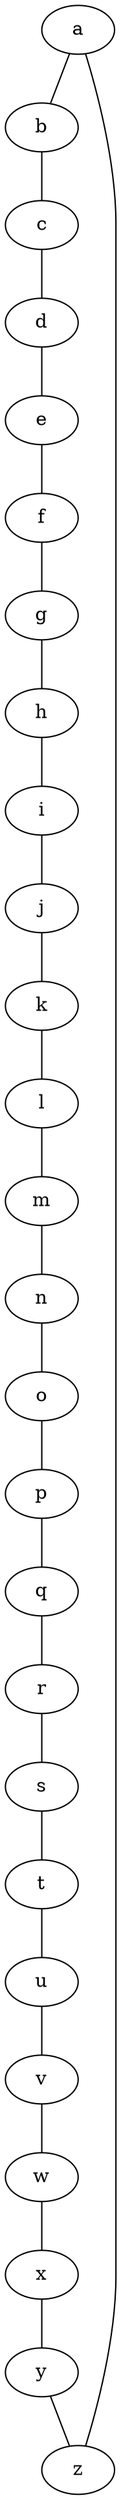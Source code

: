 graph circle {
a -- b -- c -- d -- e -- f -- g -- h -- i -- j -- k -- l -- m -- n ;
n -- o -- p -- q -- r -- s -- t -- u -- v -- w -- x -- y -- z -- a ;
}
